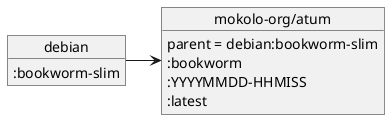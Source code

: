 @startuml
top to bottom direction

object debian
object "mokolo-org/atum" as atum

debian -> atum

debian : :bookworm-slim

atum : parent = debian:bookworm-slim
atum : :bookworm
atum : :YYYYMMDD-HHMISS
atum : :latest
@enduml

